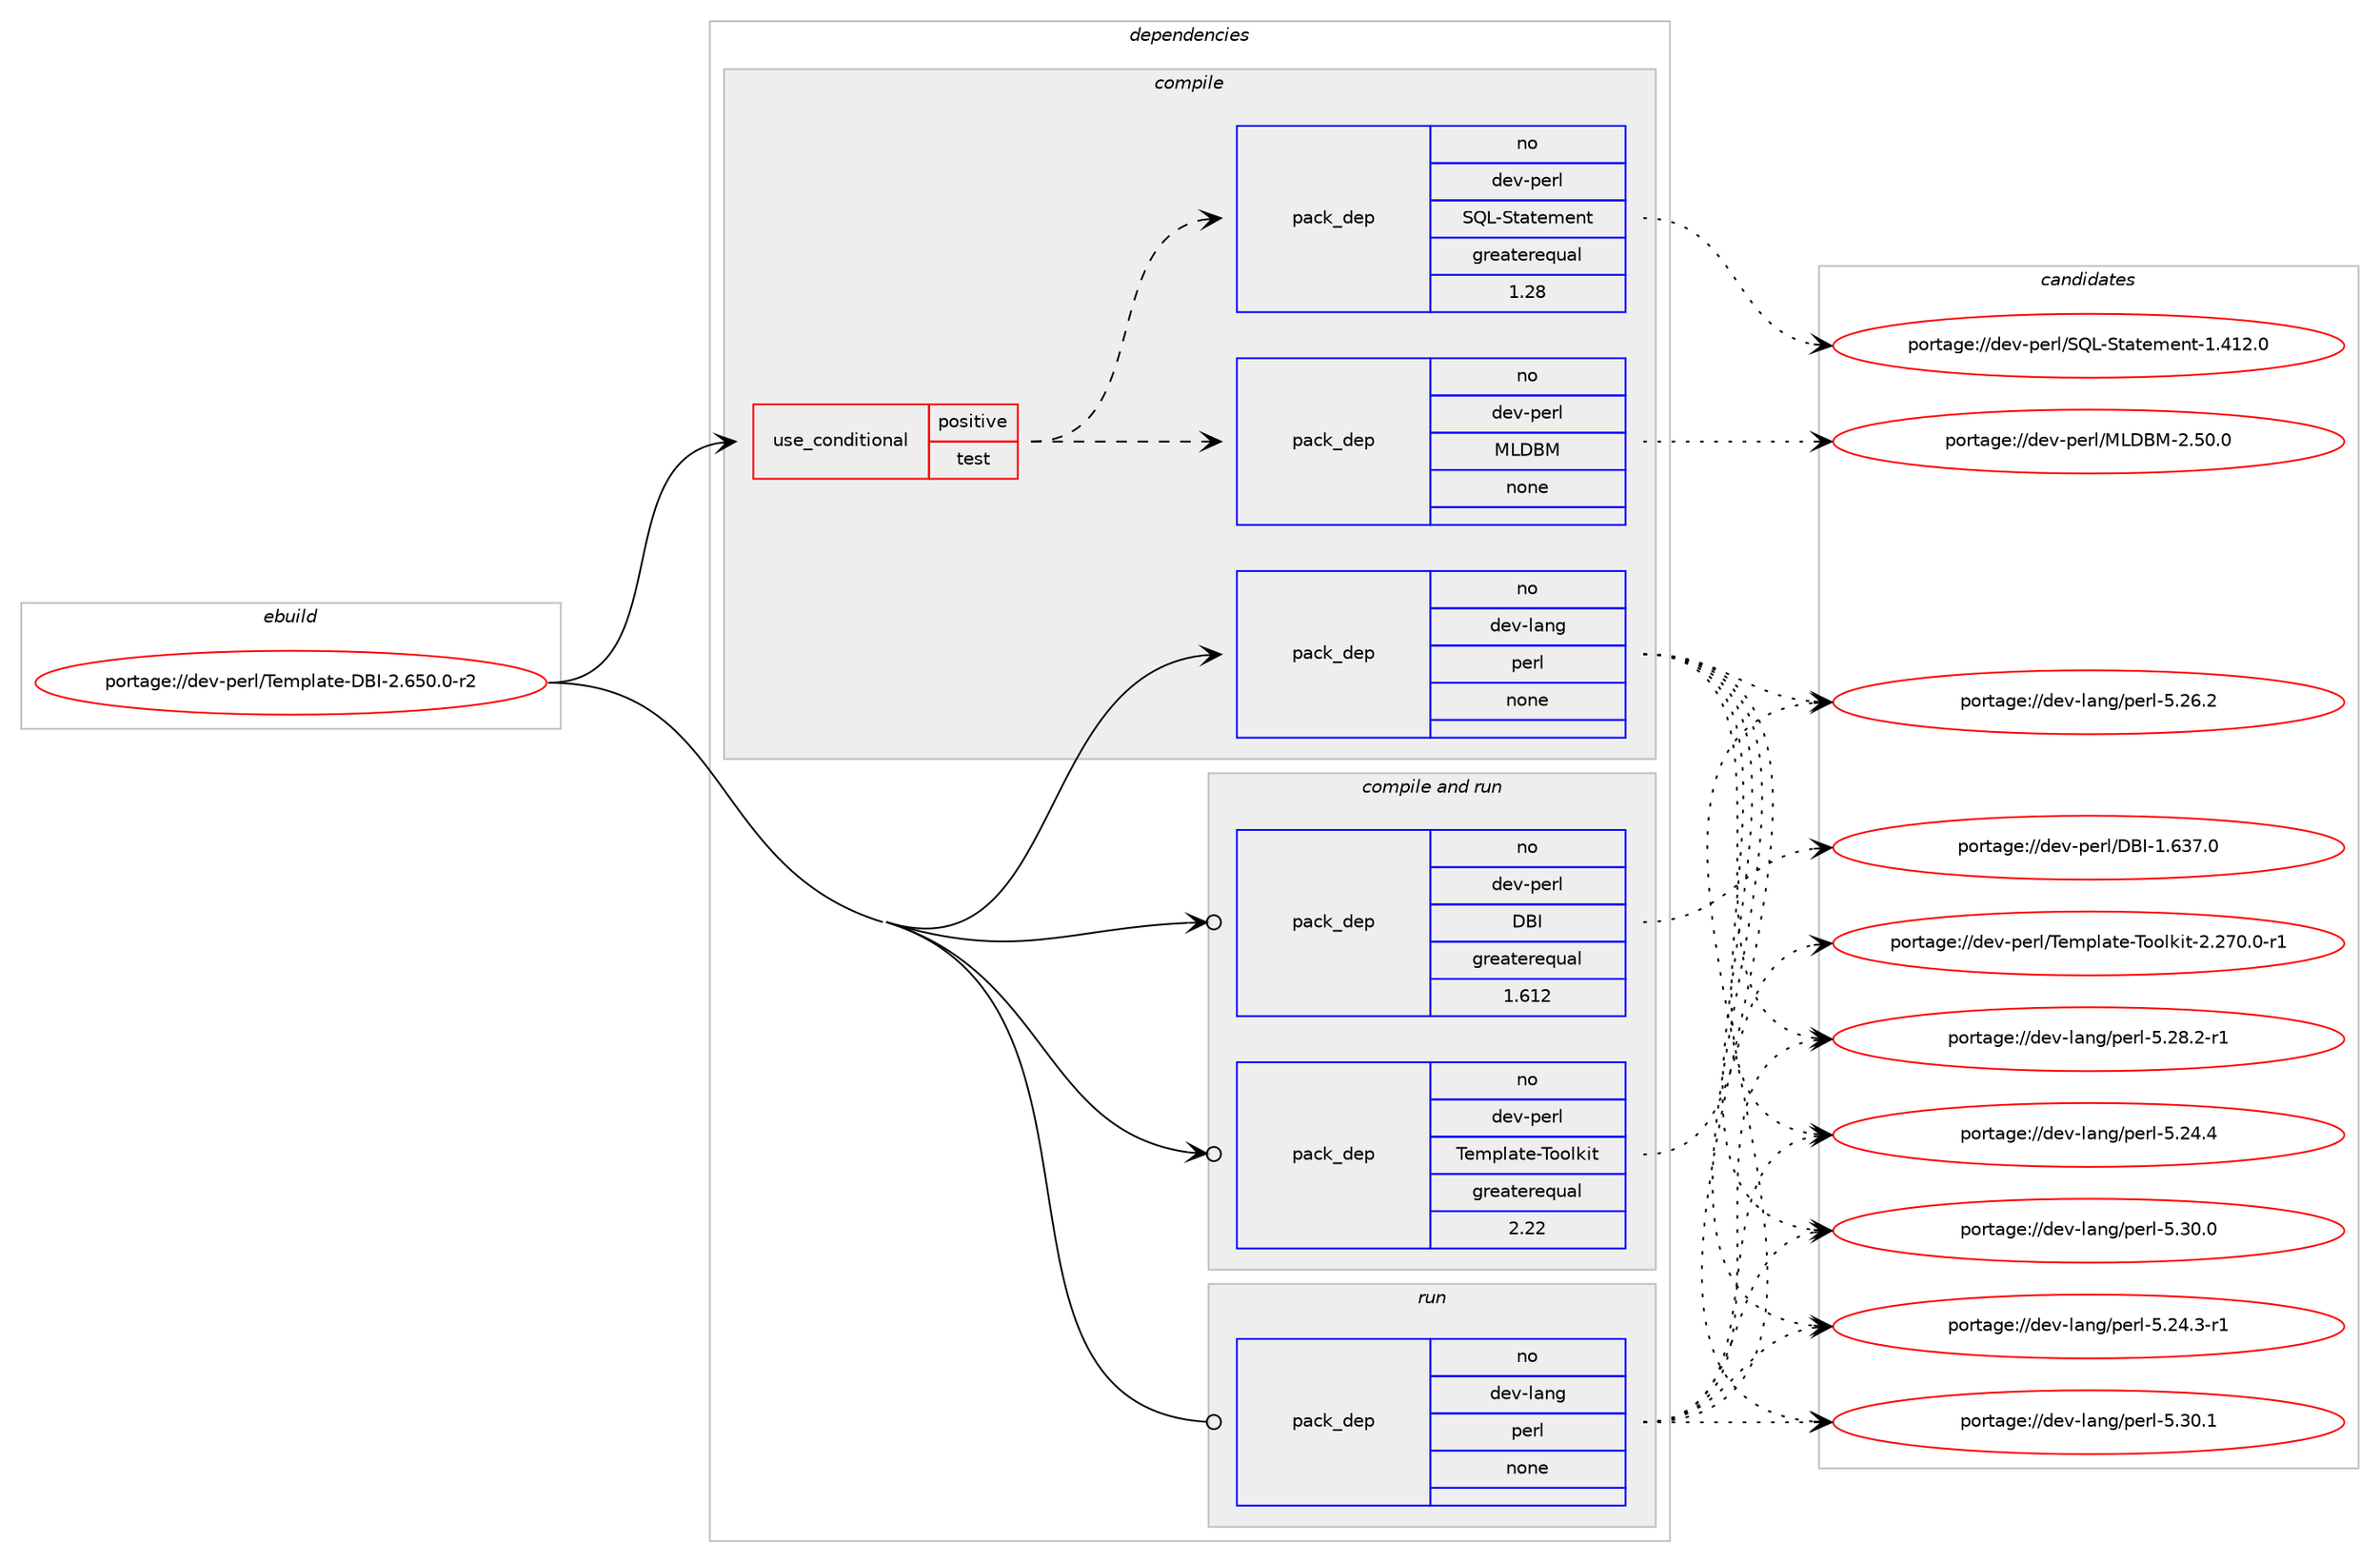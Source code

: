 digraph prolog {

# *************
# Graph options
# *************

newrank=true;
concentrate=true;
compound=true;
graph [rankdir=LR,fontname=Helvetica,fontsize=10,ranksep=1.5];#, ranksep=2.5, nodesep=0.2];
edge  [arrowhead=vee];
node  [fontname=Helvetica,fontsize=10];

# **********
# The ebuild
# **********

subgraph cluster_leftcol {
color=gray;
rank=same;
label=<<i>ebuild</i>>;
id [label="portage://dev-perl/Template-DBI-2.650.0-r2", color=red, width=4, href="../dev-perl/Template-DBI-2.650.0-r2.svg"];
}

# ****************
# The dependencies
# ****************

subgraph cluster_midcol {
color=gray;
label=<<i>dependencies</i>>;
subgraph cluster_compile {
fillcolor="#eeeeee";
style=filled;
label=<<i>compile</i>>;
subgraph cond23659 {
dependency120858 [label=<<TABLE BORDER="0" CELLBORDER="1" CELLSPACING="0" CELLPADDING="4"><TR><TD ROWSPAN="3" CELLPADDING="10">use_conditional</TD></TR><TR><TD>positive</TD></TR><TR><TD>test</TD></TR></TABLE>>, shape=none, color=red];
subgraph pack94007 {
dependency120859 [label=<<TABLE BORDER="0" CELLBORDER="1" CELLSPACING="0" CELLPADDING="4" WIDTH="220"><TR><TD ROWSPAN="6" CELLPADDING="30">pack_dep</TD></TR><TR><TD WIDTH="110">no</TD></TR><TR><TD>dev-perl</TD></TR><TR><TD>MLDBM</TD></TR><TR><TD>none</TD></TR><TR><TD></TD></TR></TABLE>>, shape=none, color=blue];
}
dependency120858:e -> dependency120859:w [weight=20,style="dashed",arrowhead="vee"];
subgraph pack94008 {
dependency120860 [label=<<TABLE BORDER="0" CELLBORDER="1" CELLSPACING="0" CELLPADDING="4" WIDTH="220"><TR><TD ROWSPAN="6" CELLPADDING="30">pack_dep</TD></TR><TR><TD WIDTH="110">no</TD></TR><TR><TD>dev-perl</TD></TR><TR><TD>SQL-Statement</TD></TR><TR><TD>greaterequal</TD></TR><TR><TD>1.28</TD></TR></TABLE>>, shape=none, color=blue];
}
dependency120858:e -> dependency120860:w [weight=20,style="dashed",arrowhead="vee"];
}
id:e -> dependency120858:w [weight=20,style="solid",arrowhead="vee"];
subgraph pack94009 {
dependency120861 [label=<<TABLE BORDER="0" CELLBORDER="1" CELLSPACING="0" CELLPADDING="4" WIDTH="220"><TR><TD ROWSPAN="6" CELLPADDING="30">pack_dep</TD></TR><TR><TD WIDTH="110">no</TD></TR><TR><TD>dev-lang</TD></TR><TR><TD>perl</TD></TR><TR><TD>none</TD></TR><TR><TD></TD></TR></TABLE>>, shape=none, color=blue];
}
id:e -> dependency120861:w [weight=20,style="solid",arrowhead="vee"];
}
subgraph cluster_compileandrun {
fillcolor="#eeeeee";
style=filled;
label=<<i>compile and run</i>>;
subgraph pack94010 {
dependency120862 [label=<<TABLE BORDER="0" CELLBORDER="1" CELLSPACING="0" CELLPADDING="4" WIDTH="220"><TR><TD ROWSPAN="6" CELLPADDING="30">pack_dep</TD></TR><TR><TD WIDTH="110">no</TD></TR><TR><TD>dev-perl</TD></TR><TR><TD>DBI</TD></TR><TR><TD>greaterequal</TD></TR><TR><TD>1.612</TD></TR></TABLE>>, shape=none, color=blue];
}
id:e -> dependency120862:w [weight=20,style="solid",arrowhead="odotvee"];
subgraph pack94011 {
dependency120863 [label=<<TABLE BORDER="0" CELLBORDER="1" CELLSPACING="0" CELLPADDING="4" WIDTH="220"><TR><TD ROWSPAN="6" CELLPADDING="30">pack_dep</TD></TR><TR><TD WIDTH="110">no</TD></TR><TR><TD>dev-perl</TD></TR><TR><TD>Template-Toolkit</TD></TR><TR><TD>greaterequal</TD></TR><TR><TD>2.22</TD></TR></TABLE>>, shape=none, color=blue];
}
id:e -> dependency120863:w [weight=20,style="solid",arrowhead="odotvee"];
}
subgraph cluster_run {
fillcolor="#eeeeee";
style=filled;
label=<<i>run</i>>;
subgraph pack94012 {
dependency120864 [label=<<TABLE BORDER="0" CELLBORDER="1" CELLSPACING="0" CELLPADDING="4" WIDTH="220"><TR><TD ROWSPAN="6" CELLPADDING="30">pack_dep</TD></TR><TR><TD WIDTH="110">no</TD></TR><TR><TD>dev-lang</TD></TR><TR><TD>perl</TD></TR><TR><TD>none</TD></TR><TR><TD></TD></TR></TABLE>>, shape=none, color=blue];
}
id:e -> dependency120864:w [weight=20,style="solid",arrowhead="odot"];
}
}

# **************
# The candidates
# **************

subgraph cluster_choices {
rank=same;
color=gray;
label=<<i>candidates</i>>;

subgraph choice94007 {
color=black;
nodesep=1;
choiceportage1001011184511210111410847777668667745504653484648 [label="portage://dev-perl/MLDBM-2.50.0", color=red, width=4,href="../dev-perl/MLDBM-2.50.0.svg"];
dependency120859:e -> choiceportage1001011184511210111410847777668667745504653484648:w [style=dotted,weight="100"];
}
subgraph choice94008 {
color=black;
nodesep=1;
choiceportage10010111845112101114108478381764583116971161011091011101164549465249504648 [label="portage://dev-perl/SQL-Statement-1.412.0", color=red, width=4,href="../dev-perl/SQL-Statement-1.412.0.svg"];
dependency120860:e -> choiceportage10010111845112101114108478381764583116971161011091011101164549465249504648:w [style=dotted,weight="100"];
}
subgraph choice94009 {
color=black;
nodesep=1;
choiceportage100101118451089711010347112101114108455346505246514511449 [label="portage://dev-lang/perl-5.24.3-r1", color=red, width=4,href="../dev-lang/perl-5.24.3-r1.svg"];
choiceportage10010111845108971101034711210111410845534650524652 [label="portage://dev-lang/perl-5.24.4", color=red, width=4,href="../dev-lang/perl-5.24.4.svg"];
choiceportage10010111845108971101034711210111410845534650544650 [label="portage://dev-lang/perl-5.26.2", color=red, width=4,href="../dev-lang/perl-5.26.2.svg"];
choiceportage100101118451089711010347112101114108455346505646504511449 [label="portage://dev-lang/perl-5.28.2-r1", color=red, width=4,href="../dev-lang/perl-5.28.2-r1.svg"];
choiceportage10010111845108971101034711210111410845534651484648 [label="portage://dev-lang/perl-5.30.0", color=red, width=4,href="../dev-lang/perl-5.30.0.svg"];
choiceportage10010111845108971101034711210111410845534651484649 [label="portage://dev-lang/perl-5.30.1", color=red, width=4,href="../dev-lang/perl-5.30.1.svg"];
dependency120861:e -> choiceportage100101118451089711010347112101114108455346505246514511449:w [style=dotted,weight="100"];
dependency120861:e -> choiceportage10010111845108971101034711210111410845534650524652:w [style=dotted,weight="100"];
dependency120861:e -> choiceportage10010111845108971101034711210111410845534650544650:w [style=dotted,weight="100"];
dependency120861:e -> choiceportage100101118451089711010347112101114108455346505646504511449:w [style=dotted,weight="100"];
dependency120861:e -> choiceportage10010111845108971101034711210111410845534651484648:w [style=dotted,weight="100"];
dependency120861:e -> choiceportage10010111845108971101034711210111410845534651484649:w [style=dotted,weight="100"];
}
subgraph choice94010 {
color=black;
nodesep=1;
choiceportage10010111845112101114108476866734549465451554648 [label="portage://dev-perl/DBI-1.637.0", color=red, width=4,href="../dev-perl/DBI-1.637.0.svg"];
dependency120862:e -> choiceportage10010111845112101114108476866734549465451554648:w [style=dotted,weight="100"];
}
subgraph choice94011 {
color=black;
nodesep=1;
choiceportage10010111845112101114108478410110911210897116101458411111110810710511645504650554846484511449 [label="portage://dev-perl/Template-Toolkit-2.270.0-r1", color=red, width=4,href="../dev-perl/Template-Toolkit-2.270.0-r1.svg"];
dependency120863:e -> choiceportage10010111845112101114108478410110911210897116101458411111110810710511645504650554846484511449:w [style=dotted,weight="100"];
}
subgraph choice94012 {
color=black;
nodesep=1;
choiceportage100101118451089711010347112101114108455346505246514511449 [label="portage://dev-lang/perl-5.24.3-r1", color=red, width=4,href="../dev-lang/perl-5.24.3-r1.svg"];
choiceportage10010111845108971101034711210111410845534650524652 [label="portage://dev-lang/perl-5.24.4", color=red, width=4,href="../dev-lang/perl-5.24.4.svg"];
choiceportage10010111845108971101034711210111410845534650544650 [label="portage://dev-lang/perl-5.26.2", color=red, width=4,href="../dev-lang/perl-5.26.2.svg"];
choiceportage100101118451089711010347112101114108455346505646504511449 [label="portage://dev-lang/perl-5.28.2-r1", color=red, width=4,href="../dev-lang/perl-5.28.2-r1.svg"];
choiceportage10010111845108971101034711210111410845534651484648 [label="portage://dev-lang/perl-5.30.0", color=red, width=4,href="../dev-lang/perl-5.30.0.svg"];
choiceportage10010111845108971101034711210111410845534651484649 [label="portage://dev-lang/perl-5.30.1", color=red, width=4,href="../dev-lang/perl-5.30.1.svg"];
dependency120864:e -> choiceportage100101118451089711010347112101114108455346505246514511449:w [style=dotted,weight="100"];
dependency120864:e -> choiceportage10010111845108971101034711210111410845534650524652:w [style=dotted,weight="100"];
dependency120864:e -> choiceportage10010111845108971101034711210111410845534650544650:w [style=dotted,weight="100"];
dependency120864:e -> choiceportage100101118451089711010347112101114108455346505646504511449:w [style=dotted,weight="100"];
dependency120864:e -> choiceportage10010111845108971101034711210111410845534651484648:w [style=dotted,weight="100"];
dependency120864:e -> choiceportage10010111845108971101034711210111410845534651484649:w [style=dotted,weight="100"];
}
}

}
